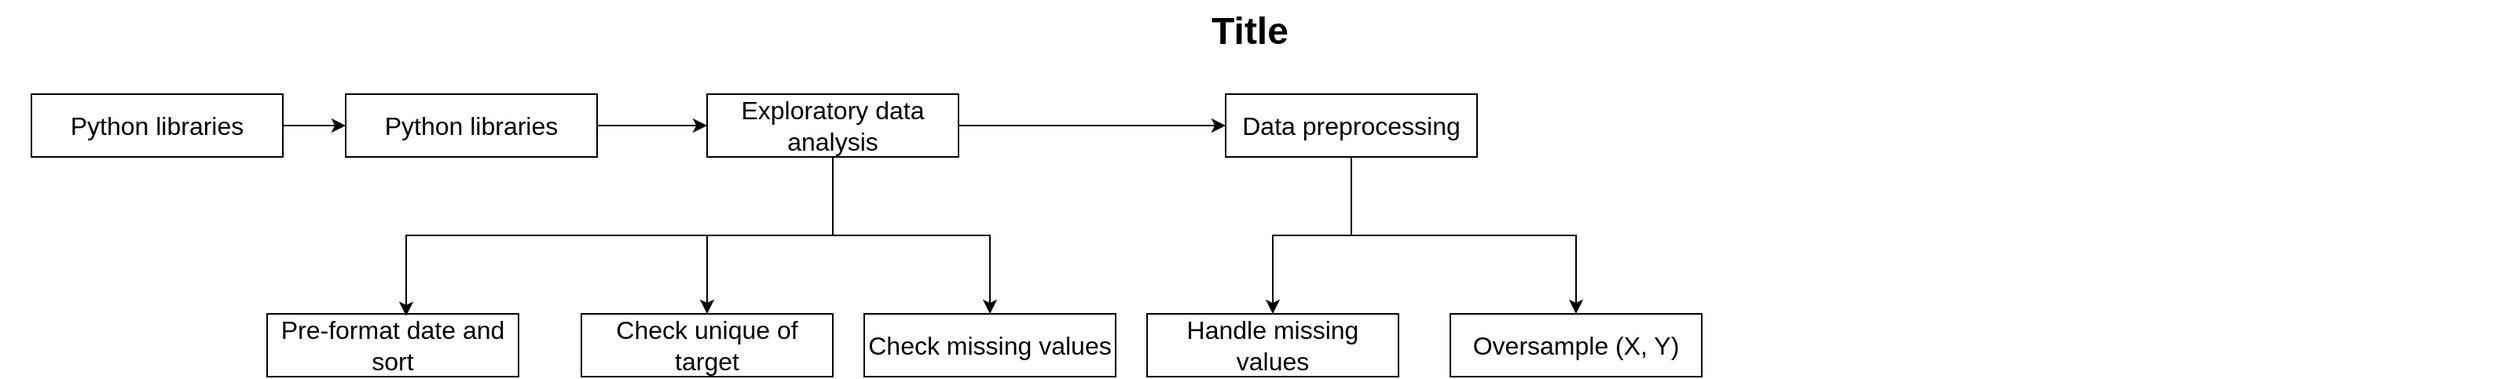 <mxfile version="22.0.8" type="github">
  <diagram name="Page-1" id="74b105a0-9070-1c63-61bc-23e55f88626e">
    <mxGraphModel dx="1151" dy="686" grid="1" gridSize="10" guides="1" tooltips="1" connect="1" arrows="1" fold="1" page="1" pageScale="1.5" pageWidth="1654" pageHeight="1169" background="none" math="0" shadow="0">
      <root>
        <mxCell id="0" style=";html=1;" />
        <mxCell id="1" style=";html=1;" parent="0" />
        <mxCell id="10b056a9c633e61c-30" value="Title" style="text;strokeColor=none;fillColor=none;html=1;fontSize=24;fontStyle=1;verticalAlign=middle;align=center;" parent="1" vertex="1">
          <mxGeometry x="80" y="40" width="1590" height="40" as="geometry" />
        </mxCell>
        <mxCell id="ezQpKwWz8Qu0smY6V-m6-9" style="edgeStyle=orthogonalEdgeStyle;rounded=0;orthogonalLoop=1;jettySize=auto;html=1;entryX=0;entryY=0.5;entryDx=0;entryDy=0;" edge="1" parent="1" source="ezQpKwWz8Qu0smY6V-m6-4" target="ezQpKwWz8Qu0smY6V-m6-8">
          <mxGeometry relative="1" as="geometry" />
        </mxCell>
        <mxCell id="ezQpKwWz8Qu0smY6V-m6-4" value="&lt;font style=&quot;font-size: 16px;&quot;&gt;Python libraries&lt;/font&gt;" style="rounded=0;whiteSpace=wrap;html=1;" vertex="1" parent="1">
          <mxGeometry x="100" y="100" width="160" height="40" as="geometry" />
        </mxCell>
        <mxCell id="ezQpKwWz8Qu0smY6V-m6-11" style="edgeStyle=orthogonalEdgeStyle;rounded=0;orthogonalLoop=1;jettySize=auto;html=1;entryX=0;entryY=0.5;entryDx=0;entryDy=0;" edge="1" parent="1" source="ezQpKwWz8Qu0smY6V-m6-8" target="ezQpKwWz8Qu0smY6V-m6-10">
          <mxGeometry relative="1" as="geometry" />
        </mxCell>
        <mxCell id="ezQpKwWz8Qu0smY6V-m6-8" value="&lt;font style=&quot;font-size: 16px;&quot;&gt;Python libraries&lt;/font&gt;" style="rounded=0;whiteSpace=wrap;html=1;" vertex="1" parent="1">
          <mxGeometry x="300" y="100" width="160" height="40" as="geometry" />
        </mxCell>
        <mxCell id="ezQpKwWz8Qu0smY6V-m6-13" style="edgeStyle=orthogonalEdgeStyle;rounded=0;orthogonalLoop=1;jettySize=auto;html=1;entryX=0;entryY=0.5;entryDx=0;entryDy=0;" edge="1" parent="1" source="ezQpKwWz8Qu0smY6V-m6-10" target="ezQpKwWz8Qu0smY6V-m6-12">
          <mxGeometry relative="1" as="geometry" />
        </mxCell>
        <mxCell id="ezQpKwWz8Qu0smY6V-m6-37" style="edgeStyle=orthogonalEdgeStyle;rounded=0;orthogonalLoop=1;jettySize=auto;html=1;entryX=0.5;entryY=0;entryDx=0;entryDy=0;" edge="1" parent="1" source="ezQpKwWz8Qu0smY6V-m6-10" target="ezQpKwWz8Qu0smY6V-m6-20">
          <mxGeometry relative="1" as="geometry" />
        </mxCell>
        <mxCell id="ezQpKwWz8Qu0smY6V-m6-38" style="edgeStyle=orthogonalEdgeStyle;rounded=0;orthogonalLoop=1;jettySize=auto;html=1;exitX=0.5;exitY=1;exitDx=0;exitDy=0;" edge="1" parent="1" source="ezQpKwWz8Qu0smY6V-m6-10" target="ezQpKwWz8Qu0smY6V-m6-21">
          <mxGeometry relative="1" as="geometry" />
        </mxCell>
        <mxCell id="ezQpKwWz8Qu0smY6V-m6-10" value="&lt;font style=&quot;font-size: 16px;&quot;&gt;Exploratory data analysis&lt;/font&gt;" style="rounded=0;whiteSpace=wrap;html=1;" vertex="1" parent="1">
          <mxGeometry x="530" y="100" width="160" height="40" as="geometry" />
        </mxCell>
        <mxCell id="ezQpKwWz8Qu0smY6V-m6-30" value="" style="edgeStyle=orthogonalEdgeStyle;rounded=0;orthogonalLoop=1;jettySize=auto;html=1;" edge="1" parent="1" source="ezQpKwWz8Qu0smY6V-m6-12" target="ezQpKwWz8Qu0smY6V-m6-14">
          <mxGeometry relative="1" as="geometry" />
        </mxCell>
        <mxCell id="ezQpKwWz8Qu0smY6V-m6-35" style="edgeStyle=orthogonalEdgeStyle;rounded=0;orthogonalLoop=1;jettySize=auto;html=1;exitX=0.5;exitY=1;exitDx=0;exitDy=0;" edge="1" parent="1" source="ezQpKwWz8Qu0smY6V-m6-12" target="ezQpKwWz8Qu0smY6V-m6-15">
          <mxGeometry relative="1" as="geometry" />
        </mxCell>
        <mxCell id="ezQpKwWz8Qu0smY6V-m6-12" value="&lt;font style=&quot;font-size: 16px;&quot;&gt;Data preprocessing&lt;/font&gt;" style="rounded=0;whiteSpace=wrap;html=1;" vertex="1" parent="1">
          <mxGeometry x="860" y="100" width="160" height="40" as="geometry" />
        </mxCell>
        <mxCell id="ezQpKwWz8Qu0smY6V-m6-14" value="&lt;font style=&quot;font-size: 16px;&quot;&gt;Handle missing values&lt;/font&gt;" style="rounded=0;whiteSpace=wrap;html=1;" vertex="1" parent="1">
          <mxGeometry x="810" y="240" width="160" height="40" as="geometry" />
        </mxCell>
        <mxCell id="ezQpKwWz8Qu0smY6V-m6-15" value="&lt;font style=&quot;font-size: 16px;&quot;&gt;Oversample (X, Y)&lt;/font&gt;" style="rounded=0;whiteSpace=wrap;html=1;" vertex="1" parent="1">
          <mxGeometry x="1003" y="240" width="160" height="40" as="geometry" />
        </mxCell>
        <mxCell id="ezQpKwWz8Qu0smY6V-m6-19" value="&lt;span style=&quot;font-size: 16px;&quot;&gt;Pre-format date and sort&lt;/span&gt;" style="rounded=0;whiteSpace=wrap;html=1;" vertex="1" parent="1">
          <mxGeometry x="250" y="240" width="160" height="40" as="geometry" />
        </mxCell>
        <mxCell id="ezQpKwWz8Qu0smY6V-m6-20" value="&lt;span style=&quot;font-size: 16px;&quot;&gt;Check unique of target&lt;/span&gt;" style="rounded=0;whiteSpace=wrap;html=1;" vertex="1" parent="1">
          <mxGeometry x="450" y="240" width="160" height="40" as="geometry" />
        </mxCell>
        <mxCell id="ezQpKwWz8Qu0smY6V-m6-21" value="&lt;span style=&quot;font-size: 16px;&quot;&gt;Check missing values&lt;/span&gt;" style="rounded=0;whiteSpace=wrap;html=1;" vertex="1" parent="1">
          <mxGeometry x="630" y="240" width="160" height="40" as="geometry" />
        </mxCell>
        <mxCell id="ezQpKwWz8Qu0smY6V-m6-39" style="edgeStyle=orthogonalEdgeStyle;rounded=0;orthogonalLoop=1;jettySize=auto;html=1;exitX=0.5;exitY=1;exitDx=0;exitDy=0;entryX=0.553;entryY=0.033;entryDx=0;entryDy=0;entryPerimeter=0;" edge="1" parent="1" source="ezQpKwWz8Qu0smY6V-m6-10" target="ezQpKwWz8Qu0smY6V-m6-19">
          <mxGeometry relative="1" as="geometry" />
        </mxCell>
      </root>
    </mxGraphModel>
  </diagram>
</mxfile>
